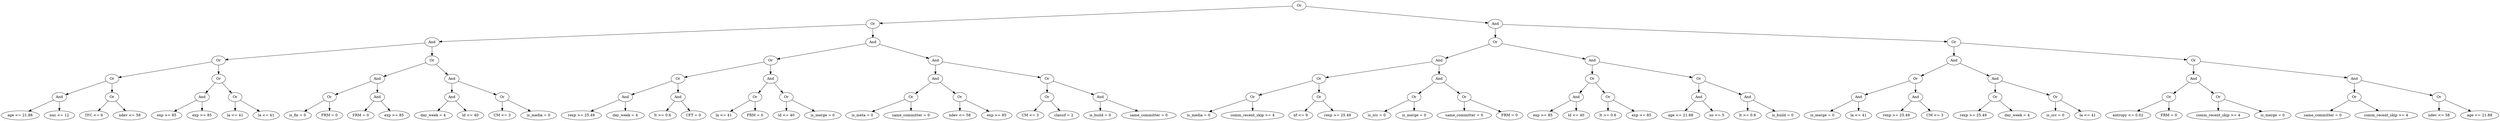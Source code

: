digraph G {
	graph [bb="0,0,8130,468",
		dpi=78
	];
	node [label="\N"];
	1	 [height=0.5,
		label=Or,
		pos="3872.5,450",
		width=0.75];
	2	 [height=0.5,
		label=Or,
		pos="2794.5,378",
		width=0.75];
	1 -> 2	 [pos="e,2821.6,380.76 3845.6,447.25 3699.4,437.76 3001.7,392.45 2831.8,381.42"];
	3	 [height=0.5,
		label=And,
		pos="4950.5,378",
		width=0.75];
	1 -> 3	 [pos="e,4923.4,380.76 3899.4,447.25 4045.5,437.76 4743.3,392.45 4913.2,381.42"];
	4	 [height=0.5,
		label=And,
		pos="1296.5,306",
		width=0.75];
	2 -> 4	 [pos="e,1323.4,308.26 2767.5,375.74 2586.1,367.26 1544.4,318.58 1333.7,308.74"];
	5	 [height=0.5,
		label=And,
		pos="2794.5,306",
		width=0.75];
	2 -> 5	 [pos="e,2794.5,324.1 2794.5,359.7 2794.5,351.98 2794.5,342.71 2794.5,334.11"];
	8	 [height=0.5,
		label=Or,
		pos="702.49,234",
		width=0.75];
	4 -> 8	 [pos="e,729.1,238.14 1269.8,301.86 1174.2,290.59 848.86,252.25 739.04,239.31"];
	9	 [height=0.5,
		label=Or,
		pos="1296.5,234",
		width=0.75];
	4 -> 9	 [pos="e,1296.5,252.1 1296.5,287.7 1296.5,279.98 1296.5,270.71 1296.5,262.11"];
	16	 [height=0.5,
		label=Or,
		pos="357.49,162",
		width=0.75];
	8 -> 16	 [pos="e,383.31,168.24 676.85,227.8 616.09,215.47 463.29,184.47 393.4,170.28"];
	17	 [height=0.5,
		label=Or,
		pos="702.49,162",
		width=0.75];
	8 -> 17	 [pos="e,702.49,180.1 702.49,215.7 702.49,207.98 702.49,198.71 702.49,190.11"];
	32	 [height=0.5,
		label=And,
		pos="183.49,90",
		width=0.75];
	16 -> 32	 [pos="e,205.97,100.04 334.75,151.85 304.31,139.6 250.18,117.83 215.6,103.92"];
	33	 [height=0.5,
		label=Or,
		pos="357.49,90",
		width=0.75];
	16 -> 33	 [pos="e,357.49,108.1 357.49,143.7 357.49,135.98 357.49,126.71 357.49,118.11"];
	64	 [height=0.5,
		label="age <= 21.88",
		pos="58.495,18",
		width=1.6249];
	32 -> 64	 [pos="e,85.524,34.136 163.41,77.753 144.85,67.359 116.84,51.674 94.429,39.123"];
	65	 [height=0.5,
		label="nuc <= 12",
		pos="183.49,18",
		width=1.336];
	32 -> 65	 [pos="e,183.49,36.104 183.49,71.697 183.49,63.983 183.49,54.712 183.49,46.112"];
	66	 [height=0.5,
		label="TFC <= 6",
		pos="297.49,18",
		width=1.336];
	33 -> 66	 [pos="e,311.75,35.628 344.48,73.811 336.86,64.927 327.07,53.504 318.4,43.388"];
	67	 [height=0.5,
		label="ndev <= 58",
		pos="416.49,18",
		width=1.4624];
	33 -> 67	 [pos="e,402.48,35.628 370.3,73.811 377.78,64.927 387.41,53.504 395.94,43.388"];
	34	 [height=0.5,
		label=And,
		pos="649.49,90",
		width=0.75];
	17 -> 34	 [pos="e,661.22,106.49 690.73,145.46 683.87,136.4 675.08,124.79 667.37,114.61"];
	35	 [height=0.5,
		label=Or,
		pos="756.49,90",
		width=0.75];
	17 -> 35	 [pos="e,744.54,106.49 714.48,145.46 721.47,136.4 730.43,124.79 738.28,114.61"];
	68	 [height=0.5,
		label="exp >= 85",
		pos="535.49,18",
		width=1.336];
	34 -> 68	 [pos="e,559.7,33.86 630.16,77.125 613.22,66.728 588.26,51.402 568.23,39.098"];
	69	 [height=0.5,
		label="exp >= 85",
		pos="649.49,18",
		width=1.336];
	34 -> 69	 [pos="e,649.49,36.104 649.49,71.697 649.49,63.983 649.49,54.712 649.49,46.112"];
	70	 [height=0.5,
		label="la <= 41",
		pos="756.49,18",
		width=1.1374];
	35 -> 70	 [pos="e,756.49,36.104 756.49,71.697 756.49,63.983 756.49,54.712 756.49,46.112"];
	71	 [height=0.5,
		label="la <= 41",
		pos="856.49,18",
		width=1.1374];
	35 -> 71	 [pos="e,835.66,33.585 774.37,76.485 789.01,66.238 810.02,51.531 827.13,39.559"];
	18	 [height=0.5,
		label=And,
		pos="1231.5,162",
		width=0.75];
	9 -> 18	 [pos="e,1245.3,177.82 1282.7,218.15 1273.8,208.6 1262.1,195.99 1252.2,185.25"];
	19	 [height=0.5,
		label=And,
		pos="1476.5,162",
		width=0.75];
	9 -> 19	 [pos="e,1453.6,171.9 1319.3,224.13 1350.9,211.86 1408,189.62 1444,175.62"];
	36	 [height=0.5,
		label=Or,
		pos="1068.5,90",
		width=0.75];
	18 -> 36	 [pos="e,1090.5,100.47 1209.2,151.41 1180.9,139.27 1132,118.25 1099.9,104.49"];
	37	 [height=0.5,
		label=And,
		pos="1231.5,90",
		width=0.75];
	18 -> 37	 [pos="e,1231.5,108.1 1231.5,143.7 1231.5,135.98 1231.5,126.71 1231.5,118.11"];
	72	 [height=0.5,
		label="is_fix = 0",
		pos="960.49,18",
		width=1.2638];
	36 -> 72	 [pos="e,983.21,33.722 1049.7,76.807 1033.7,66.459 1010.5,51.401 991.73,39.248"];
	73	 [height=0.5,
		label="FRM = 0",
		pos="1068.5,18",
		width=1.2457];
	36 -> 73	 [pos="e,1068.5,36.104 1068.5,71.697 1068.5,63.983 1068.5,54.712 1068.5,46.112"];
	74	 [height=0.5,
		label="FRM = 0",
		pos="1176.5,18",
		width=1.2457];
	37 -> 74	 [pos="e,1189.6,35.628 1219.6,73.811 1212.6,65.015 1203.8,53.73 1195.9,43.688"];
	75	 [height=0.5,
		label="exp >= 85",
		pos="1287.5,18",
		width=1.336];
	37 -> 75	 [pos="e,1274.2,35.628 1243.6,73.811 1250.7,65.015 1259.7,53.73 1267.7,43.688"];
	38	 [height=0.5,
		label=And,
		pos="1476.5,90",
		width=0.75];
	19 -> 38	 [pos="e,1476.5,108.1 1476.5,143.7 1476.5,135.98 1476.5,126.71 1476.5,118.11"];
	39	 [height=0.5,
		label=Or,
		pos="1642.5,90",
		width=0.75];
	19 -> 39	 [pos="e,1620.2,100.4 1498.9,151.56 1527.7,139.42 1577.9,118.25 1610.6,104.44"];
	76	 [height=0.5,
		label="day_week = 4",
		pos="1415.5,18",
		width=1.7151];
	38 -> 76	 [pos="e,1430.1,35.789 1463.6,74.155 1455.8,65.288 1445.8,53.803 1436.9,43.611"];
	77	 [height=0.5,
		label="ld <= 40",
		pos="1537.5,18",
		width=1.1735];
	38 -> 77	 [pos="e,1523.3,35.29 1489.4,74.155 1497.3,65.072 1507.7,53.243 1516.7,42.87"];
	78	 [height=0.5,
		label="CM <= 3",
		pos="1642.5,18",
		width=1.2457];
	39 -> 78	 [pos="e,1642.5,36.104 1642.5,71.697 1642.5,63.983 1642.5,54.712 1642.5,46.112"];
	79	 [height=0.5,
		label="is_media = 0",
		pos="1763.5,18",
		width=1.6068];
	39 -> 79	 [pos="e,1737,34.324 1662.2,77.597 1680,67.292 1706.7,51.879 1728.2,39.446"];
	10	 [height=0.5,
		label=Or,
		pos="2527.5,234",
		width=0.75];
	5 -> 10	 [pos="e,2552.5,241.55 2769.9,298.54 2722.2,286.04 2617.2,258.53 2562.4,244.15"];
	11	 [height=0.5,
		label=And,
		pos="3060.5,234",
		width=0.75];
	5 -> 11	 [pos="e,3035.7,241.52 2819.5,298.41 2867.3,285.85 2971.5,258.43 3025.9,244.11"];
	20	 [height=0.5,
		label=Or,
		pos="2217.5,162",
		width=0.75];
	10 -> 20	 [pos="e,2242.8,168.72 2502.4,227.33 2447.4,214.91 2316,185.25 2252.7,170.96"];
	21	 [height=0.5,
		label=And,
		pos="2527.5,162",
		width=0.75];
	10 -> 21	 [pos="e,2527.5,180.1 2527.5,215.7 2527.5,207.98 2527.5,198.71 2527.5,190.11"];
	40	 [height=0.5,
		label=And,
		pos="2043.5,90",
		width=0.75];
	20 -> 40	 [pos="e,2066,100.04 2194.7,151.85 2164.3,139.6 2110.2,117.83 2075.6,103.92"];
	41	 [height=0.5,
		label=And,
		pos="2217.5,90",
		width=0.75];
	20 -> 41	 [pos="e,2217.5,108.1 2217.5,143.7 2217.5,135.98 2217.5,126.71 2217.5,118.11"];
	80	 [height=0.5,
		label="rexp >= 25.49",
		pos="1901.5,18",
		width=1.7332];
	40 -> 80	 [pos="e,1931.6,33.833 2022.2,78.52 2000.7,67.91 1966.9,51.257 1940.6,38.261"];
	81	 [height=0.5,
		label="day_week = 4",
		pos="2043.5,18",
		width=1.7151];
	40 -> 81	 [pos="e,2043.5,36.104 2043.5,71.697 2043.5,63.983 2043.5,54.712 2043.5,46.112"];
	82	 [height=0.5,
		label="lt >= 0.6",
		pos="2165.5,18",
		width=1.1735];
	41 -> 82	 [pos="e,2177.7,35.467 2206,73.465 2199.5,64.742 2191.2,53.654 2183.9,43.762"];
	83	 [height=0.5,
		label="CFT = 0",
		pos="2268.5,18",
		width=1.1916];
	41 -> 83	 [pos="e,2256.5,35.467 2228.8,73.465 2235.2,64.742 2243.2,53.654 2250.5,43.762"];
	42	 [height=0.5,
		label=Or,
		pos="2474.5,90",
		width=0.75];
	21 -> 42	 [pos="e,2486.2,106.49 2515.7,145.46 2508.9,136.4 2500.1,124.79 2492.4,114.61"];
	43	 [height=0.5,
		label=Or,
		pos="2579.5,90",
		width=0.75];
	21 -> 43	 [pos="e,2568,106.49 2539,145.46 2545.8,136.4 2554.4,124.79 2562,114.61"];
	84	 [height=0.5,
		label="la <= 41",
		pos="2370.5,18",
		width=1.1374];
	42 -> 84	 [pos="e,2392.2,33.585 2455.9,76.485 2440.5,66.144 2418.4,51.261 2400.6,39.23"];
	85	 [height=0.5,
		label="FRM = 0",
		pos="2474.5,18",
		width=1.2457];
	42 -> 85	 [pos="e,2474.5,36.104 2474.5,71.697 2474.5,63.983 2474.5,54.712 2474.5,46.112"];
	86	 [height=0.5,
		label="ld <= 40",
		pos="2579.5,18",
		width=1.1735];
	43 -> 86	 [pos="e,2579.5,36.104 2579.5,71.697 2579.5,63.983 2579.5,54.712 2579.5,46.112"];
	87	 [height=0.5,
		label="is_merge = 0",
		pos="2697.5,18",
		width=1.6068];
	43 -> 87	 [pos="e,2671.8,34.254 2599,77.441 2616.3,67.158 2642.1,51.878 2662.9,39.522"];
	22	 [height=0.5,
		label=And,
		pos="3060.5,162",
		width=0.75];
	11 -> 22	 [pos="e,3060.5,180.1 3060.5,215.7 3060.5,207.98 3060.5,198.71 3060.5,190.11"];
	23	 [height=0.5,
		label=Or,
		pos="3423.5,162",
		width=0.75];
	11 -> 23	 [pos="e,3397.5,168.01 3086,228.08 3149.4,215.86 3314.1,184.1 3387.4,169.96"];
	44	 [height=0.5,
		label=Or,
		pos="2982.5,90",
		width=0.75];
	22 -> 44	 [pos="e,2997.9,104.8 3045.1,147.17 3033.8,137.01 3018.2,123.03 3005.4,111.56"];
	45	 [height=0.5,
		label=Or,
		pos="3138.5,90",
		width=0.75];
	22 -> 45	 [pos="e,3123.1,104.8 3075.9,147.17 3087.2,137.01 3102.8,123.03 3115.6,111.56"];
	88	 [height=0.5,
		label="is_meta = 0",
		pos="2826.5,18",
		width=1.4804];
	44 -> 88	 [pos="e,2857.1,32.741 2960.8,79.267 2936.5,68.352 2896.5,50.416 2866.5,36.944"];
	89	 [height=0.5,
		label="same_committer = 0",
		pos="2982.5,18",
		width=2.3651];
	44 -> 89	 [pos="e,2982.5,36.104 2982.5,71.697 2982.5,63.983 2982.5,54.712 2982.5,46.112"];
	90	 [height=0.5,
		label="ndev <= 58",
		pos="3138.5,18",
		width=1.4624];
	45 -> 90	 [pos="e,3138.5,36.104 3138.5,71.697 3138.5,63.983 3138.5,54.712 3138.5,46.112"];
	91	 [height=0.5,
		label="exp >= 85",
		pos="3257.5,18",
		width=1.336];
	45 -> 91	 [pos="e,3232.9,33.491 3158.1,77.441 3176.1,66.908 3202.9,51.132 3224.1,38.626"];
	46	 [height=0.5,
		label=Or,
		pos="3423.5,90",
		width=0.75];
	23 -> 46	 [pos="e,3423.5,108.1 3423.5,143.7 3423.5,135.98 3423.5,126.71 3423.5,118.11"];
	47	 [height=0.5,
		label=And,
		pos="3599.5,90",
		width=0.75];
	23 -> 47	 [pos="e,3576.9,99.973 3446.1,151.99 3477,139.71 3532.5,117.63 3567.6,103.68"];
	92	 [height=0.5,
		label="CM <= 3",
		pos="3368.5,18",
		width=1.2457];
	46 -> 92	 [pos="e,3381.6,35.628 3411.6,73.811 3404.6,65.015 3395.8,53.73 3387.9,43.688"];
	93	 [height=0.5,
		label="classif = 2",
		pos="3479.5,18",
		width=1.336];
	46 -> 93	 [pos="e,3466.2,35.628 3435.6,73.811 3442.7,65.015 3451.7,53.73 3459.7,43.688"];
	94	 [height=0.5,
		label="is_build = 0",
		pos="3599.5,18",
		width=1.4985];
	47 -> 94	 [pos="e,3599.5,36.104 3599.5,71.697 3599.5,63.983 3599.5,54.712 3599.5,46.112"];
	95	 [height=0.5,
		label="same_committer = 0",
		pos="3756.5,18",
		width=2.3651];
	47 -> 95	 [pos="e,3721.6,34.568 3621.3,79.267 3644.7,68.826 3682.6,51.963 3712.3,38.725"];
	6	 [height=0.5,
		label=Or,
		pos="4950.5,306",
		width=0.75];
	3 -> 6	 [pos="e,4950.5,324.1 4950.5,359.7 4950.5,351.98 4950.5,342.71 4950.5,334.11"];
	7	 [height=0.5,
		label=Or,
		pos="6438.5,306",
		width=0.75];
	3 -> 7	 [pos="e,6411.5,308.27 4977.6,375.73 5158.6,367.21 6191.4,318.62 6401.3,308.75"];
	12	 [height=0.5,
		label=And,
		pos="4701.5,234",
		width=0.75];
	6 -> 12	 [pos="e,4725.9,241.87 4926.2,298.16 4881.6,285.64 4786.9,259.01 4735.8,244.65"];
	13	 [height=0.5,
		label=And,
		pos="5200.5,234",
		width=0.75];
	6 -> 13	 [pos="e,5176,241.87 4974.9,298.16 5019.6,285.64 5114.8,259.01 5166,244.65"];
	24	 [height=0.5,
		label=Or,
		pos="4310.5,162",
		width=0.75];
	12 -> 24	 [pos="e,4336.2,167.6 4675.5,228.35 4607.6,216.19 4424.5,183.41 4346.5,169.44"];
	25	 [height=0.5,
		label=And,
		pos="4701.5,162",
		width=0.75];
	12 -> 25	 [pos="e,4701.5,180.1 4701.5,215.7 4701.5,207.98 4701.5,198.71 4701.5,190.11"];
	48	 [height=0.5,
		label=Or,
		pos="4094.5,90",
		width=0.75];
	24 -> 48	 [pos="e,4118.2,98.687 4286.6,153.24 4247.9,140.73 4171.8,116.05 4127.9,101.81"];
	49	 [height=0.5,
		label=Or,
		pos="4310.5,90",
		width=0.75];
	24 -> 49	 [pos="e,4310.5,108.1 4310.5,143.7 4310.5,135.98 4310.5,126.71 4310.5,118.11"];
	96	 [height=0.5,
		label="is_media = 0",
		pos="3917.5,18",
		width=1.6068];
	48 -> 96	 [pos="e,3951.7,32.534 4071.7,79.992 4043.9,68.989 3996.2,50.134 3961.2,36.294"];
	97	 [height=0.5,
		label="comm_recent_skip >= 4",
		pos="4094.5,18",
		width=2.7984];
	48 -> 97	 [pos="e,4094.5,36.104 4094.5,71.697 4094.5,63.983 4094.5,54.712 4094.5,46.112"];
	98	 [height=0.5,
		label="nf <= 9",
		pos="4251.5,18",
		width=1.0652];
	49 -> 98	 [pos="e,4265.1,35.134 4297.7,73.811 4290.1,64.8 4280.3,53.177 4271.7,42.955"];
	99	 [height=0.5,
		label="rexp >= 25.49",
		pos="4370.5,18",
		width=1.7332];
	49 -> 99	 [pos="e,4356.2,35.628 4323.5,73.811 4331.1,64.927 4340.9,53.504 4349.6,43.388"];
	50	 [height=0.5,
		label=Or,
		pos="4621.5,90",
		width=0.75];
	25 -> 50	 [pos="e,4637.3,104.8 4685.7,147.17 4674.1,137.01 4658.1,123.03 4645,111.56"];
	51	 [height=0.5,
		label=Or,
		pos="4782.5,90",
		width=0.75];
	25 -> 51	 [pos="e,4766.5,104.8 4717.5,147.17 4729.3,137.01 4745.4,123.03 4758.7,111.56"];
	100	 [height=0.5,
		label="is_src = 0",
		pos="4498.5,18",
		width=1.3179];
	50 -> 100	 [pos="e,4523.6,33.305 4601.5,77.597 4582.8,66.974 4554.6,50.921 4532.4,38.302"];
	101	 [height=0.5,
		label="is_merge = 0",
		pos="4621.5,18",
		width=1.6068];
	50 -> 101	 [pos="e,4621.5,36.104 4621.5,71.697 4621.5,63.983 4621.5,54.712 4621.5,46.112"];
	102	 [height=0.5,
		label="same_committer = 0",
		pos="4782.5,18",
		width=2.3651];
	51 -> 102	 [pos="e,4782.5,36.104 4782.5,71.697 4782.5,63.983 4782.5,54.712 4782.5,46.112"];
	103	 [height=0.5,
		label="FRM = 0",
		pos="4930.5,18",
		width=1.2457];
	51 -> 103	 [pos="e,4902.6,32.179 4804,78.821 4827.4,67.749 4865.3,49.85 4893.5,36.511"];
	26	 [height=0.5,
		label=Or,
		pos="5200.5,162",
		width=0.75];
	13 -> 26	 [pos="e,5200.5,180.1 5200.5,215.7 5200.5,207.98 5200.5,198.71 5200.5,190.11"];
	27	 [height=0.5,
		label=Or,
		pos="5541.5,162",
		width=0.75];
	13 -> 27	 [pos="e,5516,168.24 5225.8,227.8 5285.9,215.47 5436.9,184.47 5506,170.28"];
	52	 [height=0.5,
		label=And,
		pos="5149.5,90",
		width=0.75];
	26 -> 52	 [pos="e,5160.8,106.49 5189.2,145.46 5182.6,136.4 5174.1,124.79 5166.7,114.61"];
	53	 [height=0.5,
		label=Or,
		pos="5251.5,90",
		width=0.75];
	26 -> 53	 [pos="e,5240.2,106.49 5211.8,145.46 5218.4,136.4 5226.9,124.79 5234.3,114.61"];
	104	 [height=0.5,
		label="exp >= 85",
		pos="5041.5,18",
		width=1.336];
	52 -> 104	 [pos="e,5064.6,33.974 5130.7,76.807 5114.8,66.527 5091.8,51.598 5073.1,39.486"];
	105	 [height=0.5,
		label="ld <= 40",
		pos="5149.5,18",
		width=1.1735];
	52 -> 105	 [pos="e,5149.5,36.104 5149.5,71.697 5149.5,63.983 5149.5,54.712 5149.5,46.112"];
	106	 [height=0.5,
		label="lt >= 0.6",
		pos="5251.5,18",
		width=1.1735];
	53 -> 106	 [pos="e,5251.5,36.104 5251.5,71.697 5251.5,63.983 5251.5,54.712 5251.5,46.112"];
	107	 [height=0.5,
		label="exp >= 85",
		pos="5359.5,18",
		width=1.336];
	53 -> 107	 [pos="e,5336.4,33.974 5270.3,76.807 5286.2,66.527 5309.2,51.598 5327.9,39.486"];
	54	 [height=0.5,
		label=And,
		pos="5541.5,90",
		width=0.75];
	27 -> 54	 [pos="e,5541.5,108.1 5541.5,143.7 5541.5,135.98 5541.5,126.71 5541.5,118.11"];
	55	 [height=0.5,
		label=And,
		pos="5698.5,90",
		width=0.75];
	27 -> 55	 [pos="e,5676.6,100.76 5563.3,151.27 5590.3,139.23 5636.4,118.67 5667.2,104.95"];
	108	 [height=0.5,
		label="age <= 21.88",
		pos="5484.5,18",
		width=1.6249];
	54 -> 108	 [pos="e,5498,35.628 5529.1,73.811 5521.9,64.927 5512.6,53.504 5504.4,43.388"];
	109	 [height=0.5,
		label="ns <= 5",
		pos="5599.5,18",
		width=1.0832];
	54 -> 109	 [pos="e,5586.1,35.134 5554.1,73.811 5561.5,64.8 5571.2,53.177 5579.6,42.955"];
	110	 [height=0.5,
		label="lt >= 0.6",
		pos="5698.5,18",
		width=1.1735];
	55 -> 110	 [pos="e,5698.5,36.104 5698.5,71.697 5698.5,63.983 5698.5,54.712 5698.5,46.112"];
	111	 [height=0.5,
		label="is_build = 0",
		pos="5812.5,18",
		width=1.4985];
	55 -> 111	 [pos="e,5787.9,34.114 5717.8,77.125 5734.6,66.842 5759.2,51.739 5779.1,39.505"];
	14	 [height=0.5,
		label=And,
		pos="6438.5,234",
		width=0.75];
	7 -> 14	 [pos="e,6438.5,252.1 6438.5,287.7 6438.5,279.98 6438.5,270.71 6438.5,262.11"];
	15	 [height=0.5,
		label=Or,
		pos="7147.5,234",
		width=0.75];
	7 -> 15	 [pos="e,7120.9,237.63 6465,302.38 6573.6,291.66 6984.6,251.08 7110.6,238.64"];
	28	 [height=0.5,
		label=Or,
		pos="6242.5,162",
		width=0.75];
	14 -> 28	 [pos="e,6265.7,171.29 6415.2,224.7 6380.5,212.28 6314.8,188.81 6275.2,174.68"];
	29	 [height=0.5,
		label=And,
		pos="6505.5,162",
		width=0.75];
	14 -> 29	 [pos="e,6491.6,177.49 6452.4,218.5 6461.6,208.83 6474,195.94 6484.4,185.02"];
	56	 [height=0.5,
		label=And,
		pos="6059.5,90",
		width=0.75];
	28 -> 56	 [pos="e,6082.3,99.724 6219.7,152.28 6187.5,139.98 6128.8,117.49 6092,103.45"];
	57	 [height=0.5,
		label=And,
		pos="6242.5,90",
		width=0.75];
	28 -> 57	 [pos="e,6242.5,108.1 6242.5,143.7 6242.5,135.98 6242.5,126.71 6242.5,118.11"];
	112	 [height=0.5,
		label="is_merge = 0",
		pos="5942.5,18",
		width=1.6068];
	56 -> 112	 [pos="e,5967.9,34.184 6039.9,77.284 6022.7,66.977 5997.2,51.74 5976.6,39.431"];
	113	 [height=0.5,
		label="la <= 41",
		pos="6059.5,18",
		width=1.1374];
	56 -> 113	 [pos="e,6059.5,36.104 6059.5,71.697 6059.5,63.983 6059.5,54.712 6059.5,46.112"];
	114	 [height=0.5,
		label="rexp >= 25.49",
		pos="6180.5,18",
		width=1.7332];
	57 -> 114	 [pos="e,6195.4,35.789 6229.3,74.155 6221.4,65.2 6211.1,53.576 6202,43.309"];
	115	 [height=0.5,
		label="CM <= 3",
		pos="6305.5,18",
		width=1.2457];
	57 -> 115	 [pos="e,6290.8,35.29 6255.9,74.155 6264,65.072 6274.7,53.243 6284,42.87"];
	58	 [height=0.5,
		label=Or,
		pos="6505.5,90",
		width=0.75];
	29 -> 58	 [pos="e,6505.5,108.1 6505.5,143.7 6505.5,135.98 6505.5,126.71 6505.5,118.11"];
	59	 [height=0.5,
		label=Or,
		pos="6699.5,90",
		width=0.75];
	29 -> 59	 [pos="e,6676.3,99.365 6528.9,152.56 6563.3,140.15 6627.6,116.93 6666.7,102.83"];
	116	 [height=0.5,
		label="rexp >= 25.49",
		pos="6430.5,18",
		width=1.7332];
	58 -> 116	 [pos="e,6448,35.354 6490.3,74.834 6480.4,65.551 6467.1,53.193 6455.6,42.464"];
	117	 [height=0.5,
		label="day_week = 4",
		pos="6572.5,18",
		width=1.7151];
	58 -> 117	 [pos="e,6556.8,35.448 6519.4,74.496 6528.1,65.344 6539.7,53.306 6549.7,42.781"];
	118	 [height=0.5,
		label="is_src = 0",
		pos="6699.5,18",
		width=1.3179];
	59 -> 118	 [pos="e,6699.5,36.104 6699.5,71.697 6699.5,63.983 6699.5,54.712 6699.5,46.112"];
	119	 [height=0.5,
		label="la <= 41",
		pos="6805.5,18",
		width=1.1374];
	59 -> 119	 [pos="e,6783.6,33.472 6718,76.807 6733.7,66.392 6756.7,51.204 6775.2,39.01"];
	30	 [height=0.5,
		label=And,
		pos="7147.5,162",
		width=0.75];
	15 -> 30	 [pos="e,7147.5,180.1 7147.5,215.7 7147.5,207.98 7147.5,198.71 7147.5,190.11"];
	31	 [height=0.5,
		label=And,
		pos="7669.5,162",
		width=0.75];
	15 -> 31	 [pos="e,7643.2,166.53 7173.7,229.48 7259.8,217.94 7533.7,181.21 7633.1,167.89"];
	60	 [height=0.5,
		label=Or,
		pos="7065.5,90",
		width=0.75];
	30 -> 60	 [pos="e,7081.4,104.56 7131.3,147.17 7119.3,136.94 7102.8,122.85 7089.3,111.34"];
	61	 [height=0.5,
		label=Or,
		pos="7229.5,90",
		width=0.75];
	30 -> 61	 [pos="e,7213.6,104.56 7163.7,147.17 7175.7,136.94 7192.2,122.85 7205.7,111.34"];
	120	 [height=0.5,
		label="entropy <= 0.02",
		pos="6933.5,18",
		width=1.9318];
	60 -> 120	 [pos="e,6962.8,34.535 7044.9,78.063 7025.4,67.743 6995.7,52.014 6971.9,39.382"];
	121	 [height=0.5,
		label="FRM = 0",
		pos="7065.5,18",
		width=1.2457];
	60 -> 121	 [pos="e,7065.5,36.104 7065.5,71.697 7065.5,63.983 7065.5,54.712 7065.5,46.112"];
	122	 [height=0.5,
		label="comm_recent_skip >= 4",
		pos="7229.5,18",
		width=2.7984];
	61 -> 122	 [pos="e,7229.5,36.104 7229.5,71.697 7229.5,63.983 7229.5,54.712 7229.5,46.112"];
	123	 [height=0.5,
		label="is_merge = 0",
		pos="7406.5,18",
		width=1.6068];
	61 -> 123	 [pos="e,7372.3,32.534 7252.3,79.992 7280.1,68.989 7327.8,50.134 7362.8,36.294"];
	62	 [height=0.5,
		label=Or,
		pos="7669.5,90",
		width=0.75];
	31 -> 62	 [pos="e,7669.5,108.1 7669.5,143.7 7669.5,135.98 7669.5,126.71 7669.5,118.11"];
	63	 [height=0.5,
		label=Or,
		pos="7942.5,90",
		width=0.75];
	31 -> 63	 [pos="e,7917.6,97.372 7694.2,154.66 7743,142.15 7851.9,114.23 7907.8,99.886"];
	124	 [height=0.5,
		label="same_committer = 0",
		pos="7567.5,18",
		width=2.3651];
	62 -> 124	 [pos="e,7591.3,35.359 7651.3,76.485 7637,66.707 7616.8,52.868 7599.9,41.219"];
	125	 [height=0.5,
		label="comm_recent_skip >= 4",
		pos="7771.5,18",
		width=2.7984];
	62 -> 125	 [pos="e,7747.3,35.618 7687.7,76.485 7701.9,66.774 7721.9,53.057 7738.8,41.458"];
	126	 [height=0.5,
		label="ndev <= 58",
		pos="7942.5,18",
		width=1.4624];
	63 -> 126	 [pos="e,7942.5,36.104 7942.5,71.697 7942.5,63.983 7942.5,54.712 7942.5,46.112"];
	127	 [height=0.5,
		label="age <= 21.88",
		pos="8071.5,18",
		width=1.6249];
	63 -> 127	 [pos="e,8043.9,33.948 7962.9,77.908 7982.3,67.426 8011.7,51.463 8035,38.797"];
}

